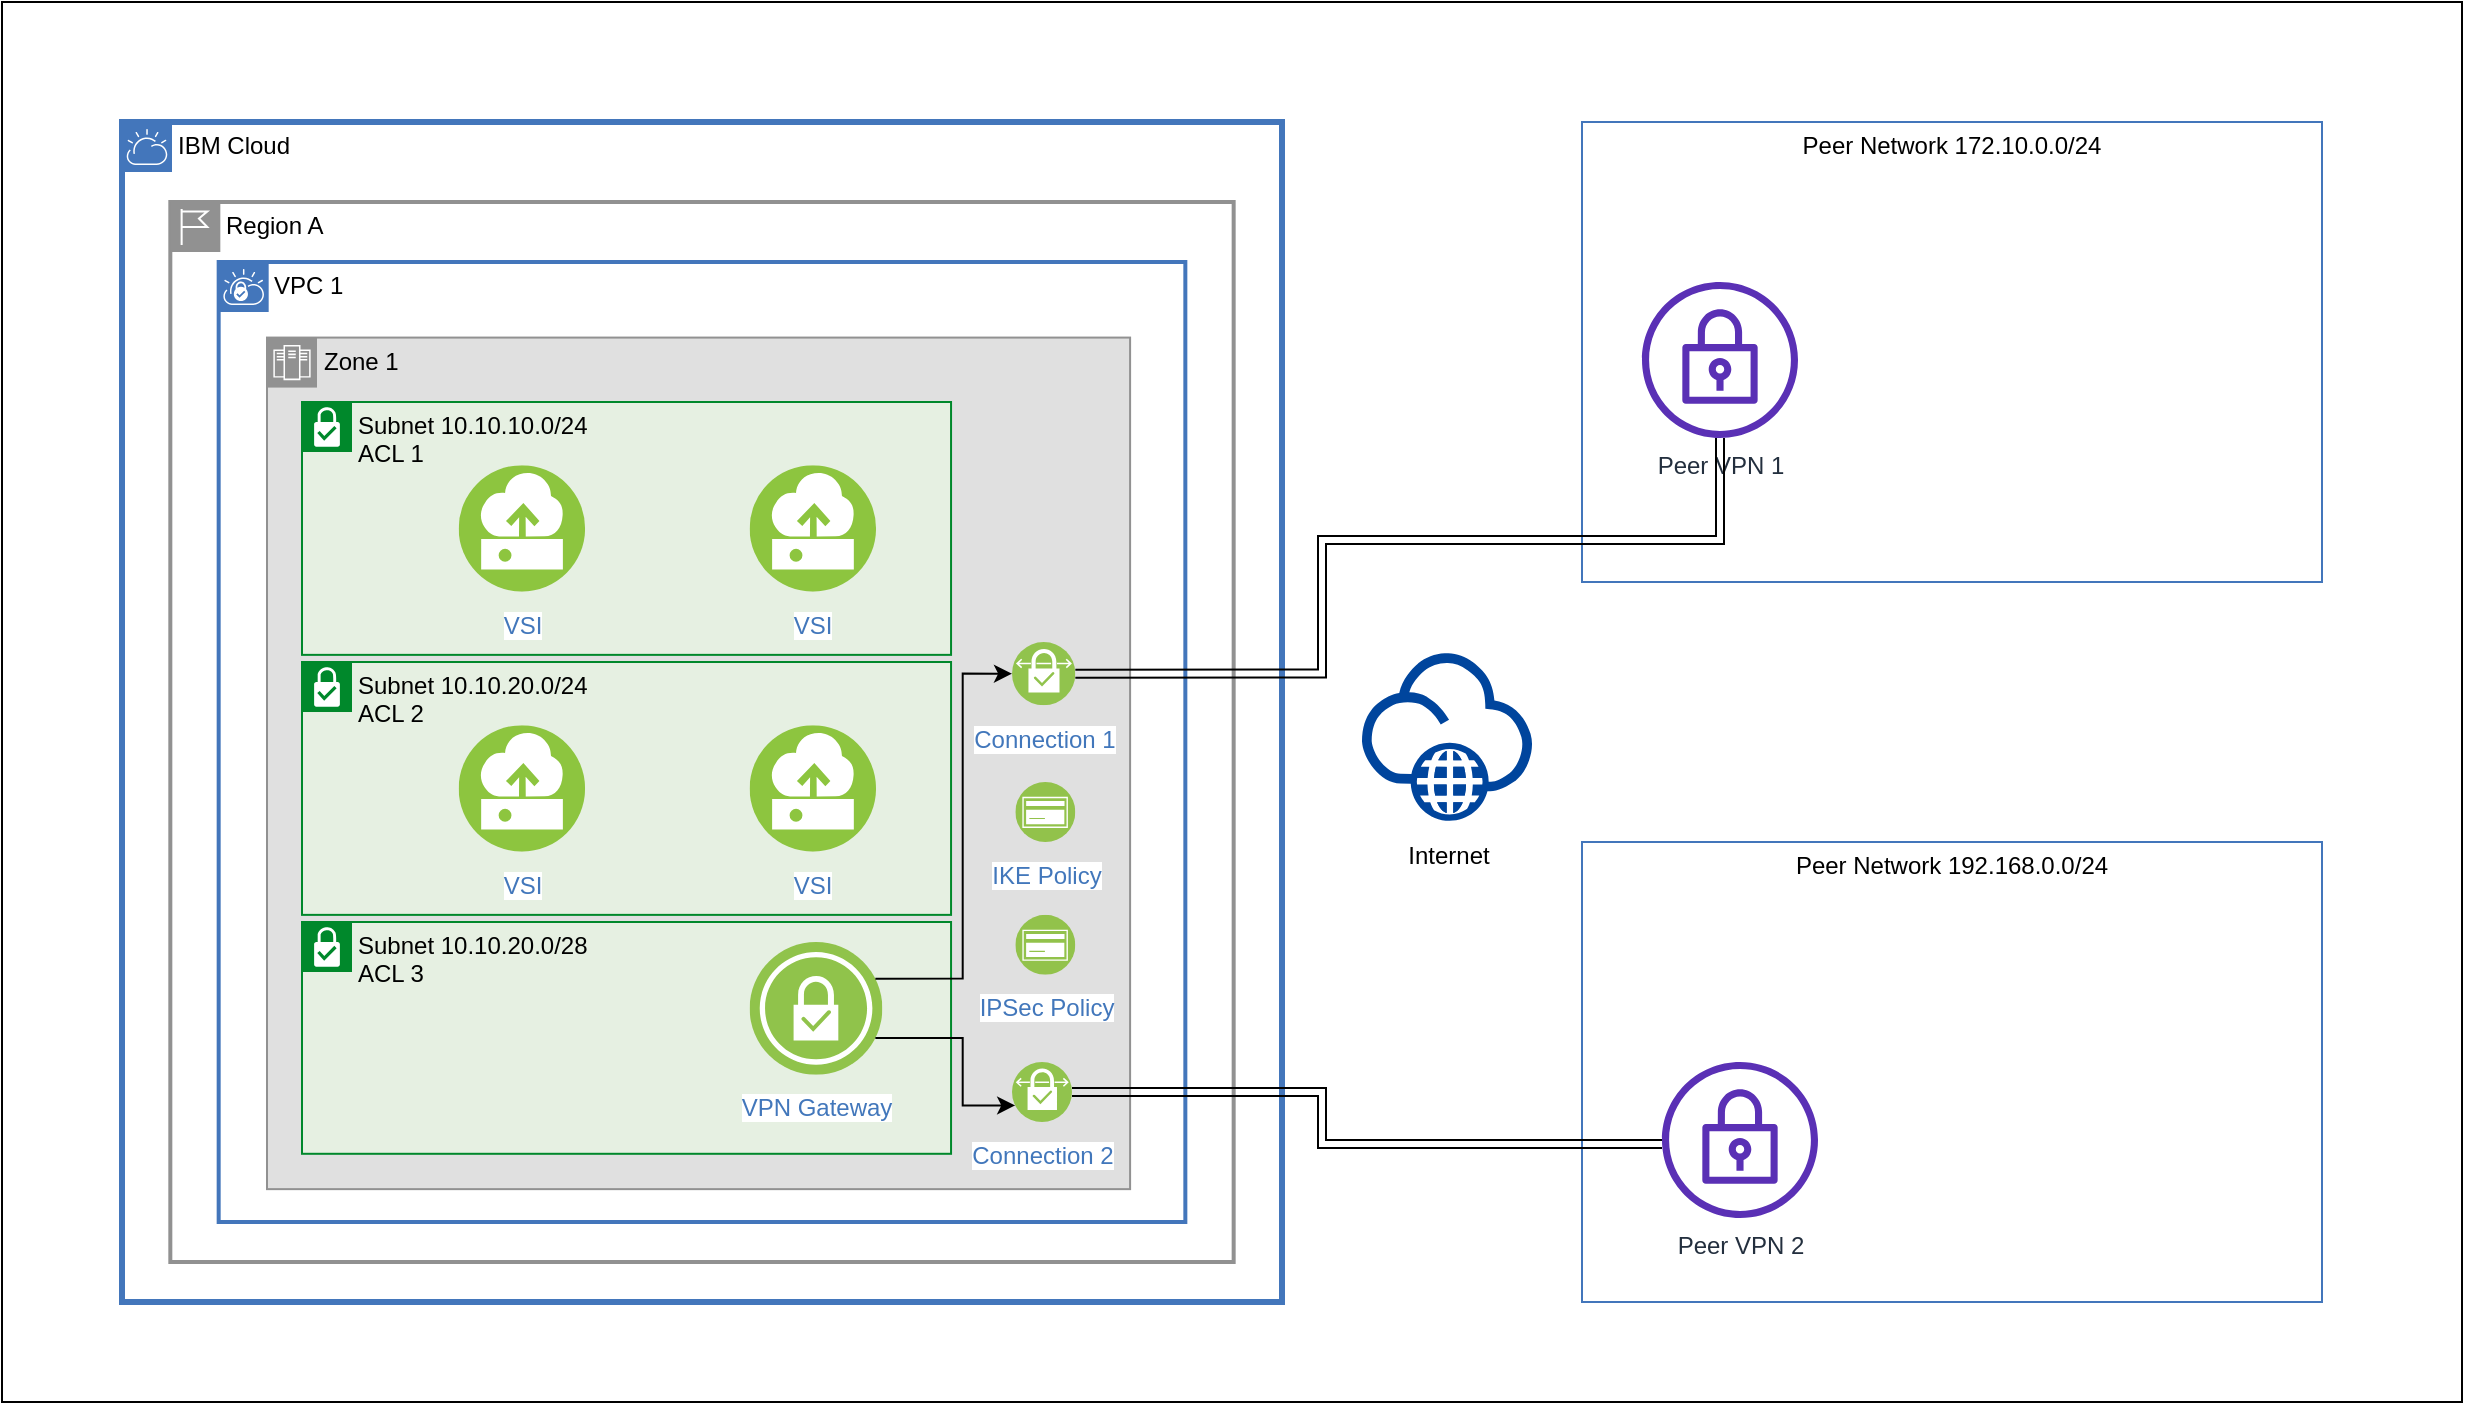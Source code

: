 <mxfile version="13.6.2" type="device"><diagram id="Ht1M8jgEwFfnCIfOTk4-" name="Page-1"><mxGraphModel dx="2470" dy="2629" grid="1" gridSize="10" guides="1" tooltips="1" connect="1" arrows="1" fold="1" page="1" pageScale="1" pageWidth="1169" pageHeight="827" math="0" shadow="0"><root><mxCell id="0"/><mxCell id="1" parent="0"/><mxCell id="_c_h5klEpq9rhXISuvbN-33" value="" style="rounded=0;whiteSpace=wrap;html=1;labelBackgroundColor=none;fontColor=#000000;" parent="1" vertex="1"><mxGeometry x="-30" y="-850" width="1230" height="700" as="geometry"/></mxCell><mxCell id="_c_h5klEpq9rhXISuvbN-17" value="Peer Network 172.10.0.0/24" style="fontStyle=0;verticalAlign=top;align=center;spacingTop=-2;fillColor=none;rounded=0;whiteSpace=wrap;html=1;strokeColor=#4376BB;strokeWidth=1;dashed=0;container=1;collapsible=0;expand=0;recursiveResize=0;" parent="1" vertex="1"><mxGeometry x="760" y="-790" width="370" height="230" as="geometry"/></mxCell><mxCell id="_c_h5klEpq9rhXISuvbN-19" value="Peer VPN 1" style="outlineConnect=0;fontColor=#232F3E;gradientColor=none;fillColor=#5A30B5;strokeColor=none;dashed=0;verticalLabelPosition=bottom;verticalAlign=top;align=center;html=1;fontSize=12;fontStyle=0;aspect=fixed;pointerEvents=1;shape=mxgraph.aws4.vpn_gateway;" parent="_c_h5klEpq9rhXISuvbN-17" vertex="1"><mxGeometry x="30" y="80" width="78" height="78" as="geometry"/></mxCell><mxCell id="_c_h5klEpq9rhXISuvbN-18" value="Peer Network 192.168.0.0/24" style="fontStyle=0;verticalAlign=top;align=center;spacingTop=-2;fillColor=none;rounded=0;whiteSpace=wrap;html=1;strokeColor=#4376BB;strokeWidth=1;dashed=0;container=1;collapsible=0;expand=0;recursiveResize=0;" parent="1" vertex="1"><mxGeometry x="760" y="-430" width="370" height="230" as="geometry"/></mxCell><mxCell id="_c_h5klEpq9rhXISuvbN-20" value="Peer VPN 2" style="outlineConnect=0;fontColor=#232F3E;gradientColor=none;fillColor=#5A30B5;strokeColor=none;dashed=0;verticalLabelPosition=bottom;verticalAlign=top;align=center;html=1;fontSize=12;fontStyle=0;aspect=fixed;pointerEvents=1;shape=mxgraph.aws4.vpn_gateway;" parent="_c_h5klEpq9rhXISuvbN-18" vertex="1"><mxGeometry x="40" y="110" width="78" height="78" as="geometry"/></mxCell><mxCell id="_c_h5klEpq9rhXISuvbN-24" value="" style="group" parent="1" vertex="1" connectable="0"><mxGeometry x="180" y="-790" width="580" height="590" as="geometry"/></mxCell><mxCell id="_c_h5klEpq9rhXISuvbN-23" value="" style="group" parent="_c_h5klEpq9rhXISuvbN-24" vertex="1" connectable="0"><mxGeometry x="-150" width="580" height="590" as="geometry"/></mxCell><mxCell id="_c_h5klEpq9rhXISuvbN-1" value="IBM Cloud" style="shape=mxgraph.ibm.box;prType=cloud;fontStyle=0;verticalAlign=top;align=left;spacingLeft=32;spacingTop=4;fillColor=none;rounded=0;whiteSpace=wrap;html=1;strokeColor=#4376BB;strokeWidth=3;dashed=0;container=0;spacing=-4;collapsible=0;expand=0;recursiveResize=0;" parent="_c_h5klEpq9rhXISuvbN-23" vertex="1"><mxGeometry width="580" height="590" as="geometry"/></mxCell><mxCell id="_c_h5klEpq9rhXISuvbN-2" value="Region A" style="shape=mxgraph.ibm.box;prType=region;fontStyle=0;verticalAlign=top;align=left;spacingLeft=32;spacingTop=4;fillColor=none;rounded=0;whiteSpace=wrap;html=1;strokeColor=#919191;strokeWidth=2;dashed=0;container=1;spacing=-4;collapsible=0;expand=0;recursiveResize=0;" parent="_c_h5klEpq9rhXISuvbN-23" vertex="1"><mxGeometry x="24.167" y="40" width="531.667" height="530" as="geometry"/></mxCell><mxCell id="_c_h5klEpq9rhXISuvbN-3" value="VPC 1" style="shape=mxgraph.ibm.box;prType=vpc;fontStyle=0;verticalAlign=top;align=left;spacingLeft=32;spacingTop=4;fillColor=none;rounded=0;whiteSpace=wrap;html=1;strokeColor=#4376BB;strokeWidth=2;dashed=0;container=1;spacing=-4;collapsible=0;expand=0;recursiveResize=0;" parent="_c_h5klEpq9rhXISuvbN-2" vertex="1"><mxGeometry x="24.167" y="30" width="483.333" height="480" as="geometry"/></mxCell><mxCell id="_c_h5klEpq9rhXISuvbN-4" value="Zone 1" style="shape=mxgraph.ibm.box;prType=zone;fontStyle=0;verticalAlign=top;align=left;spacingLeft=32;spacingTop=4;fillColor=#E0E0E0;rounded=0;whiteSpace=wrap;html=1;strokeColor=#919191;strokeWidth=1;dashed=0;container=0;spacing=-4;collapsible=0;expand=0;recursiveResize=0;" parent="_c_h5klEpq9rhXISuvbN-3" vertex="1"><mxGeometry x="24.167" y="37.792" width="431.548" height="425.78" as="geometry"/></mxCell><mxCell id="_c_h5klEpq9rhXISuvbN-5" value="Subnet 10.10.10.0/24&lt;br&gt;ACL 1" style="shape=mxgraph.ibm.box;prType=subnet;fontStyle=0;verticalAlign=top;align=left;spacingLeft=32;spacingTop=4;fillColor=#E6F0E2;rounded=0;whiteSpace=wrap;html=1;strokeColor=#00882B;strokeWidth=1;dashed=0;container=1;spacing=-4;collapsible=0;expand=0;recursiveResize=0;" parent="_c_h5klEpq9rhXISuvbN-3" vertex="1"><mxGeometry x="41.666" y="70" width="324.524" height="126.429" as="geometry"/></mxCell><mxCell id="_c_h5klEpq9rhXISuvbN-9" value="VSI" style="aspect=fixed;perimeter=ellipsePerimeter;html=1;align=center;shadow=0;dashed=0;fontColor=#4277BB;labelBackgroundColor=#ffffff;fontSize=12;spacingTop=3;image;image=img/lib/ibm/vpc/Instance.svg;" parent="_c_h5klEpq9rhXISuvbN-5" vertex="1"><mxGeometry x="78.333" y="31.607" width="63.214" height="63.214" as="geometry"/></mxCell><mxCell id="_c_h5klEpq9rhXISuvbN-10" value="VSI" style="aspect=fixed;perimeter=ellipsePerimeter;html=1;align=center;shadow=0;dashed=0;fontColor=#4277BB;labelBackgroundColor=#ffffff;fontSize=12;spacingTop=3;image;image=img/lib/ibm/vpc/Instance.svg;" parent="_c_h5klEpq9rhXISuvbN-5" vertex="1"><mxGeometry x="223.81" y="31.607" width="63.214" height="63.214" as="geometry"/></mxCell><mxCell id="_c_h5klEpq9rhXISuvbN-11" value="Subnet 10.10.20.0/24&lt;br&gt;ACL 2" style="shape=mxgraph.ibm.box;prType=subnet;fontStyle=0;verticalAlign=top;align=left;spacingLeft=32;spacingTop=4;fillColor=#E6F0E2;rounded=0;whiteSpace=wrap;html=1;strokeColor=#00882B;strokeWidth=1;dashed=0;container=1;spacing=-4;collapsible=0;expand=0;recursiveResize=0;" parent="_c_h5klEpq9rhXISuvbN-3" vertex="1"><mxGeometry x="41.665" y="200.004" width="324.524" height="126.429" as="geometry"/></mxCell><mxCell id="_c_h5klEpq9rhXISuvbN-12" value="VSI" style="aspect=fixed;perimeter=ellipsePerimeter;html=1;align=center;shadow=0;dashed=0;fontColor=#4277BB;labelBackgroundColor=#ffffff;fontSize=12;spacingTop=3;image;image=img/lib/ibm/vpc/Instance.svg;" parent="_c_h5klEpq9rhXISuvbN-11" vertex="1"><mxGeometry x="78.333" y="31.607" width="63.214" height="63.214" as="geometry"/></mxCell><mxCell id="_c_h5klEpq9rhXISuvbN-13" value="VSI" style="aspect=fixed;perimeter=ellipsePerimeter;html=1;align=center;shadow=0;dashed=0;fontColor=#4277BB;labelBackgroundColor=#ffffff;fontSize=12;spacingTop=3;image;image=img/lib/ibm/vpc/Instance.svg;" parent="_c_h5klEpq9rhXISuvbN-11" vertex="1"><mxGeometry x="223.81" y="31.607" width="63.214" height="63.214" as="geometry"/></mxCell><mxCell id="_c_h5klEpq9rhXISuvbN-6" value="Subnet 10.10.20.0/28&lt;br&gt;ACL 3" style="shape=mxgraph.ibm.box;prType=subnet;fontStyle=0;verticalAlign=top;align=left;spacingLeft=32;spacingTop=4;fillColor=#E6F0E2;rounded=0;whiteSpace=wrap;html=1;strokeColor=#00882B;strokeWidth=1;dashed=0;container=1;spacing=-4;collapsible=0;expand=0;recursiveResize=0;" parent="_c_h5klEpq9rhXISuvbN-3" vertex="1"><mxGeometry x="41.665" y="329.999" width="324.524" height="115.893" as="geometry"/></mxCell><mxCell id="_c_h5klEpq9rhXISuvbN-8" value="VPN Gateway" style="aspect=fixed;perimeter=ellipsePerimeter;html=1;align=center;shadow=0;dashed=0;fontColor=#4277BB;labelBackgroundColor=none;fontSize=12;spacingTop=3;image;image=img/lib/ibm/vpc/VPNGateway.svg;" parent="_c_h5klEpq9rhXISuvbN-6" vertex="1"><mxGeometry x="223.81" y="9.999" width="66.375" height="66.375" as="geometry"/></mxCell><mxCell id="_c_h5klEpq9rhXISuvbN-22" value="Connection 1" style="aspect=fixed;perimeter=ellipsePerimeter;html=1;align=center;shadow=0;dashed=0;fontColor=#4277BB;labelBackgroundColor=#ffffff;fontSize=12;spacingTop=3;image;image=img/lib/ibm/vpc/VPNConnection.svg;" parent="_c_h5klEpq9rhXISuvbN-3" vertex="1"><mxGeometry x="396.67" y="190" width="31.67" height="31.67" as="geometry"/></mxCell><mxCell id="_c_h5klEpq9rhXISuvbN-21" value="Connection 2" style="aspect=fixed;perimeter=ellipsePerimeter;html=1;align=center;shadow=0;dashed=0;fontColor=#4277BB;labelBackgroundColor=#ffffff;fontSize=12;spacingTop=3;image;image=img/lib/ibm/vpc/VPNConnection.svg;" parent="_c_h5klEpq9rhXISuvbN-3" vertex="1"><mxGeometry x="396.667" y="400" width="30" height="30" as="geometry"/></mxCell><mxCell id="_c_h5klEpq9rhXISuvbN-25" style="edgeStyle=orthogonalEdgeStyle;rounded=0;orthogonalLoop=1;jettySize=auto;html=1;exitX=1;exitY=0.25;exitDx=0;exitDy=0;entryX=0;entryY=0.5;entryDx=0;entryDy=0;fontColor=#000000;" parent="_c_h5klEpq9rhXISuvbN-3" source="_c_h5klEpq9rhXISuvbN-8" target="_c_h5klEpq9rhXISuvbN-22" edge="1"><mxGeometry relative="1" as="geometry"><Array as="points"><mxPoint x="372" y="359"/><mxPoint x="372" y="206"/></Array></mxGeometry></mxCell><mxCell id="_c_h5klEpq9rhXISuvbN-26" style="edgeStyle=orthogonalEdgeStyle;rounded=0;orthogonalLoop=1;jettySize=auto;html=1;exitX=1;exitY=0.75;exitDx=0;exitDy=0;entryX=0;entryY=0.75;entryDx=0;entryDy=0;fontColor=#000000;" parent="_c_h5klEpq9rhXISuvbN-3" source="_c_h5klEpq9rhXISuvbN-8" target="_c_h5klEpq9rhXISuvbN-21" edge="1"><mxGeometry relative="1" as="geometry"><Array as="points"><mxPoint x="372" y="388"/><mxPoint x="372" y="421"/></Array></mxGeometry></mxCell><mxCell id="N8gKXwGJl3MeEFQJsVmq-1" value="IKE Policy" style="aspect=fixed;perimeter=ellipsePerimeter;html=1;align=center;shadow=0;dashed=0;fontColor=#4277BB;labelBackgroundColor=#ffffff;fontSize=12;spacingTop=3;image;image=img/lib/ibm/vpc/VPNPolicy.svg;" vertex="1" parent="_c_h5klEpq9rhXISuvbN-3"><mxGeometry x="398.337" y="260" width="30" height="30" as="geometry"/></mxCell><mxCell id="N8gKXwGJl3MeEFQJsVmq-2" value="IPSec Policy" style="aspect=fixed;perimeter=ellipsePerimeter;html=1;align=center;shadow=0;dashed=0;fontColor=#4277BB;labelBackgroundColor=#ffffff;fontSize=12;spacingTop=3;image;image=img/lib/ibm/vpc/VPNPolicy.svg;" vertex="1" parent="_c_h5klEpq9rhXISuvbN-3"><mxGeometry x="398.337" y="326.43" width="30" height="30" as="geometry"/></mxCell><mxCell id="_c_h5klEpq9rhXISuvbN-32" value="Internet" style="aspect=fixed;perimeter=ellipsePerimeter;html=1;align=center;shadow=0;dashed=0;labelBackgroundColor=#ffffff;fontSize=12;spacingTop=3;image;image=img/lib/ibm/vpc/Internet.svg;" parent="_c_h5klEpq9rhXISuvbN-24" vertex="1"><mxGeometry x="470" y="265" width="85" height="85" as="geometry"/></mxCell><mxCell id="_c_h5klEpq9rhXISuvbN-30" style="edgeStyle=orthogonalEdgeStyle;rounded=0;orthogonalLoop=1;jettySize=auto;html=1;fontColor=#000000;shape=link;entryX=1;entryY=0.5;entryDx=0;entryDy=0;" parent="1" source="_c_h5klEpq9rhXISuvbN-19" target="_c_h5klEpq9rhXISuvbN-22" edge="1"><mxGeometry relative="1" as="geometry"><Array as="points"><mxPoint x="829" y="-581"/><mxPoint x="630" y="-581"/><mxPoint x="630" y="-514"/></Array></mxGeometry></mxCell><mxCell id="_c_h5klEpq9rhXISuvbN-31" style="edgeStyle=orthogonalEdgeStyle;shape=link;rounded=0;orthogonalLoop=1;jettySize=auto;html=1;entryX=1;entryY=0.5;entryDx=0;entryDy=0;fontColor=#000000;" parent="1" source="_c_h5klEpq9rhXISuvbN-20" target="_c_h5klEpq9rhXISuvbN-21" edge="1"><mxGeometry relative="1" as="geometry"><Array as="points"><mxPoint x="630" y="-279"/><mxPoint x="630" y="-305"/></Array></mxGeometry></mxCell></root></mxGraphModel></diagram></mxfile>
